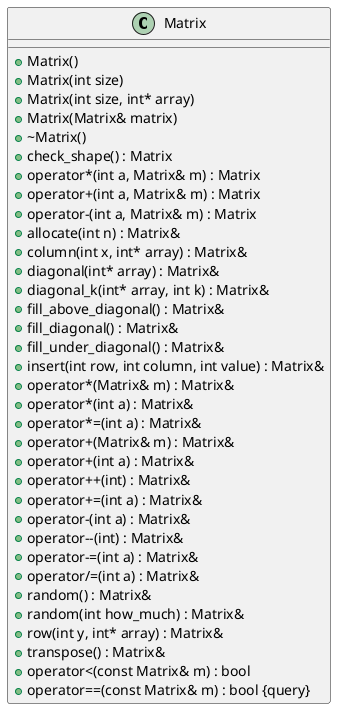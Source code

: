 @startuml inline_umlgraph_1.png
class Matrix {
+Matrix()
+Matrix(int size)
+Matrix(int size, int* array)
+Matrix(Matrix& matrix)
+~Matrix()
+check_shape() : Matrix
+operator*(int a, Matrix& m) : Matrix
+operator+(int a, Matrix& m) : Matrix
+operator-(int a, Matrix& m) : Matrix
+allocate(int n) : Matrix&
+column(int x, int* array) : Matrix&
+diagonal(int* array) : Matrix&
+diagonal_k(int* array, int k) : Matrix&
+fill_above_diagonal() : Matrix&
+fill_diagonal() : Matrix&
+fill_under_diagonal() : Matrix&
+insert(int row, int column, int value) : Matrix&
+operator*(Matrix& m) : Matrix&
+operator*(int a) : Matrix&
+operator*=(int a) : Matrix&
+operator+(Matrix& m) : Matrix&
+operator+(int a) : Matrix&
+operator++(int) : Matrix&
+operator+=(int a) : Matrix&
+operator-(int a) : Matrix&
+operator--(int) : Matrix&
+operator-=(int a) : Matrix&
+operator/=(int a) : Matrix&
+random() : Matrix&
+random(int how_much) : Matrix&
+row(int y, int* array) : Matrix&
+transpose() : Matrix&
+operator<(const Matrix& m) : bool
+operator==(const Matrix& m) : bool {query}

}
@enduml
